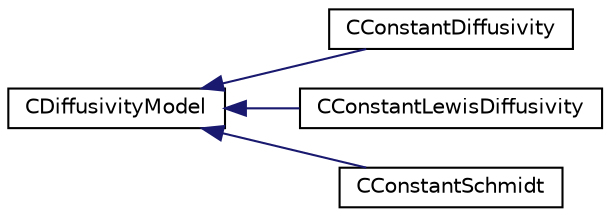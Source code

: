 digraph "Graphical Class Hierarchy"
{
 // LATEX_PDF_SIZE
  edge [fontname="Helvetica",fontsize="10",labelfontname="Helvetica",labelfontsize="10"];
  node [fontname="Helvetica",fontsize="10",shape=record];
  rankdir="LR";
  Node0 [label="CDiffusivityModel",height=0.2,width=0.4,color="black", fillcolor="white", style="filled",URL="$classCDiffusivityModel.html",tooltip="Defines a mass diffusivity model for species equations based on Schmidt number."];
  Node0 -> Node1 [dir="back",color="midnightblue",fontsize="10",style="solid",fontname="Helvetica"];
  Node1 [label="CConstantDiffusivity",height=0.2,width=0.4,color="black", fillcolor="white", style="filled",URL="$classCConstantDiffusivity.html",tooltip="Defines a constant mass diffusivity model for species equations."];
  Node0 -> Node2 [dir="back",color="midnightblue",fontsize="10",style="solid",fontname="Helvetica"];
  Node2 [label="CConstantLewisDiffusivity",height=0.2,width=0.4,color="black", fillcolor="white", style="filled",URL="$classCConstantLewisDiffusivity.html",tooltip="Defines a Constant Lewis mass diffusivity model for species equations."];
  Node0 -> Node3 [dir="back",color="midnightblue",fontsize="10",style="solid",fontname="Helvetica"];
  Node3 [label="CConstantSchmidt",height=0.2,width=0.4,color="black", fillcolor="white", style="filled",URL="$classCConstantSchmidt.html",tooltip=" "];
}
